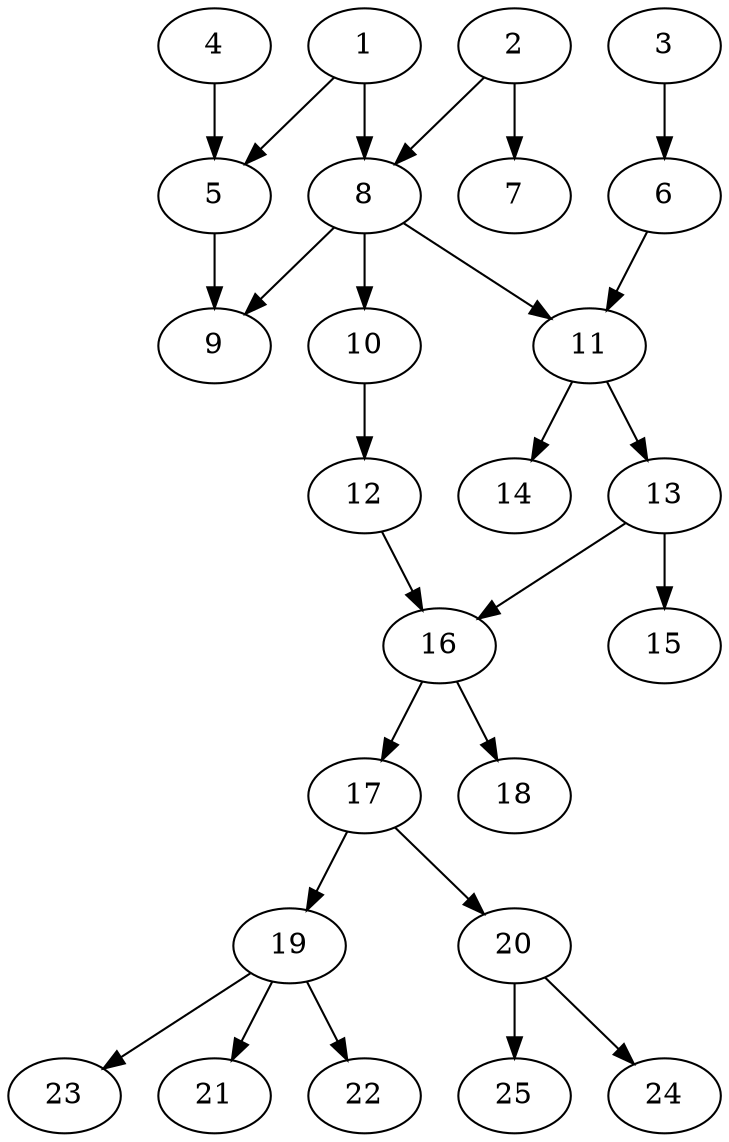 // DAG automatically generated by daggen at Tue Aug  6 16:26:47 2019
// ./daggen --dot -n 25 --ccr 0.3 --fat 0.5 --regular 0.5 --density 0.5 --mindata 5242880 --maxdata 52428800 
digraph G {
  1 [size="99816107", alpha="0.11", expect_size="29944832"] 
  1 -> 5 [size ="29944832"]
  1 -> 8 [size ="29944832"]
  2 [size="48486400", alpha="0.09", expect_size="14545920"] 
  2 -> 7 [size ="14545920"]
  2 -> 8 [size ="14545920"]
  3 [size="65221973", alpha="0.07", expect_size="19566592"] 
  3 -> 6 [size ="19566592"]
  4 [size="132765013", alpha="0.10", expect_size="39829504"] 
  4 -> 5 [size ="39829504"]
  5 [size="64034133", alpha="0.09", expect_size="19210240"] 
  5 -> 9 [size ="19210240"]
  6 [size="30856533", alpha="0.18", expect_size="9256960"] 
  6 -> 11 [size ="9256960"]
  7 [size="36386133", alpha="0.03", expect_size="10915840"] 
  8 [size="42274133", alpha="0.18", expect_size="12682240"] 
  8 -> 9 [size ="12682240"]
  8 -> 10 [size ="12682240"]
  8 -> 11 [size ="12682240"]
  9 [size="127406080", alpha="0.03", expect_size="38221824"] 
  10 [size="149575680", alpha="0.08", expect_size="44872704"] 
  10 -> 12 [size ="44872704"]
  11 [size="113817600", alpha="0.03", expect_size="34145280"] 
  11 -> 13 [size ="34145280"]
  11 -> 14 [size ="34145280"]
  12 [size="46865067", alpha="0.18", expect_size="14059520"] 
  12 -> 16 [size ="14059520"]
  13 [size="119053653", alpha="0.09", expect_size="35716096"] 
  13 -> 15 [size ="35716096"]
  13 -> 16 [size ="35716096"]
  14 [size="171973973", alpha="0.03", expect_size="51592192"] 
  15 [size="93006507", alpha="0.16", expect_size="27901952"] 
  16 [size="164529493", alpha="0.18", expect_size="49358848"] 
  16 -> 17 [size ="49358848"]
  16 -> 18 [size ="49358848"]
  17 [size="148125013", alpha="0.05", expect_size="44437504"] 
  17 -> 19 [size ="44437504"]
  17 -> 20 [size ="44437504"]
  18 [size="173264213", alpha="0.11", expect_size="51979264"] 
  19 [size="155163307", alpha="0.02", expect_size="46548992"] 
  19 -> 21 [size ="46548992"]
  19 -> 22 [size ="46548992"]
  19 -> 23 [size ="46548992"]
  20 [size="25016320", alpha="0.18", expect_size="7504896"] 
  20 -> 24 [size ="7504896"]
  20 -> 25 [size ="7504896"]
  21 [size="85387947", alpha="0.05", expect_size="25616384"] 
  22 [size="107933013", alpha="0.15", expect_size="32379904"] 
  23 [size="95679147", alpha="0.12", expect_size="28703744"] 
  24 [size="167574187", alpha="0.03", expect_size="50272256"] 
  25 [size="35399680", alpha="0.20", expect_size="10619904"] 
}
